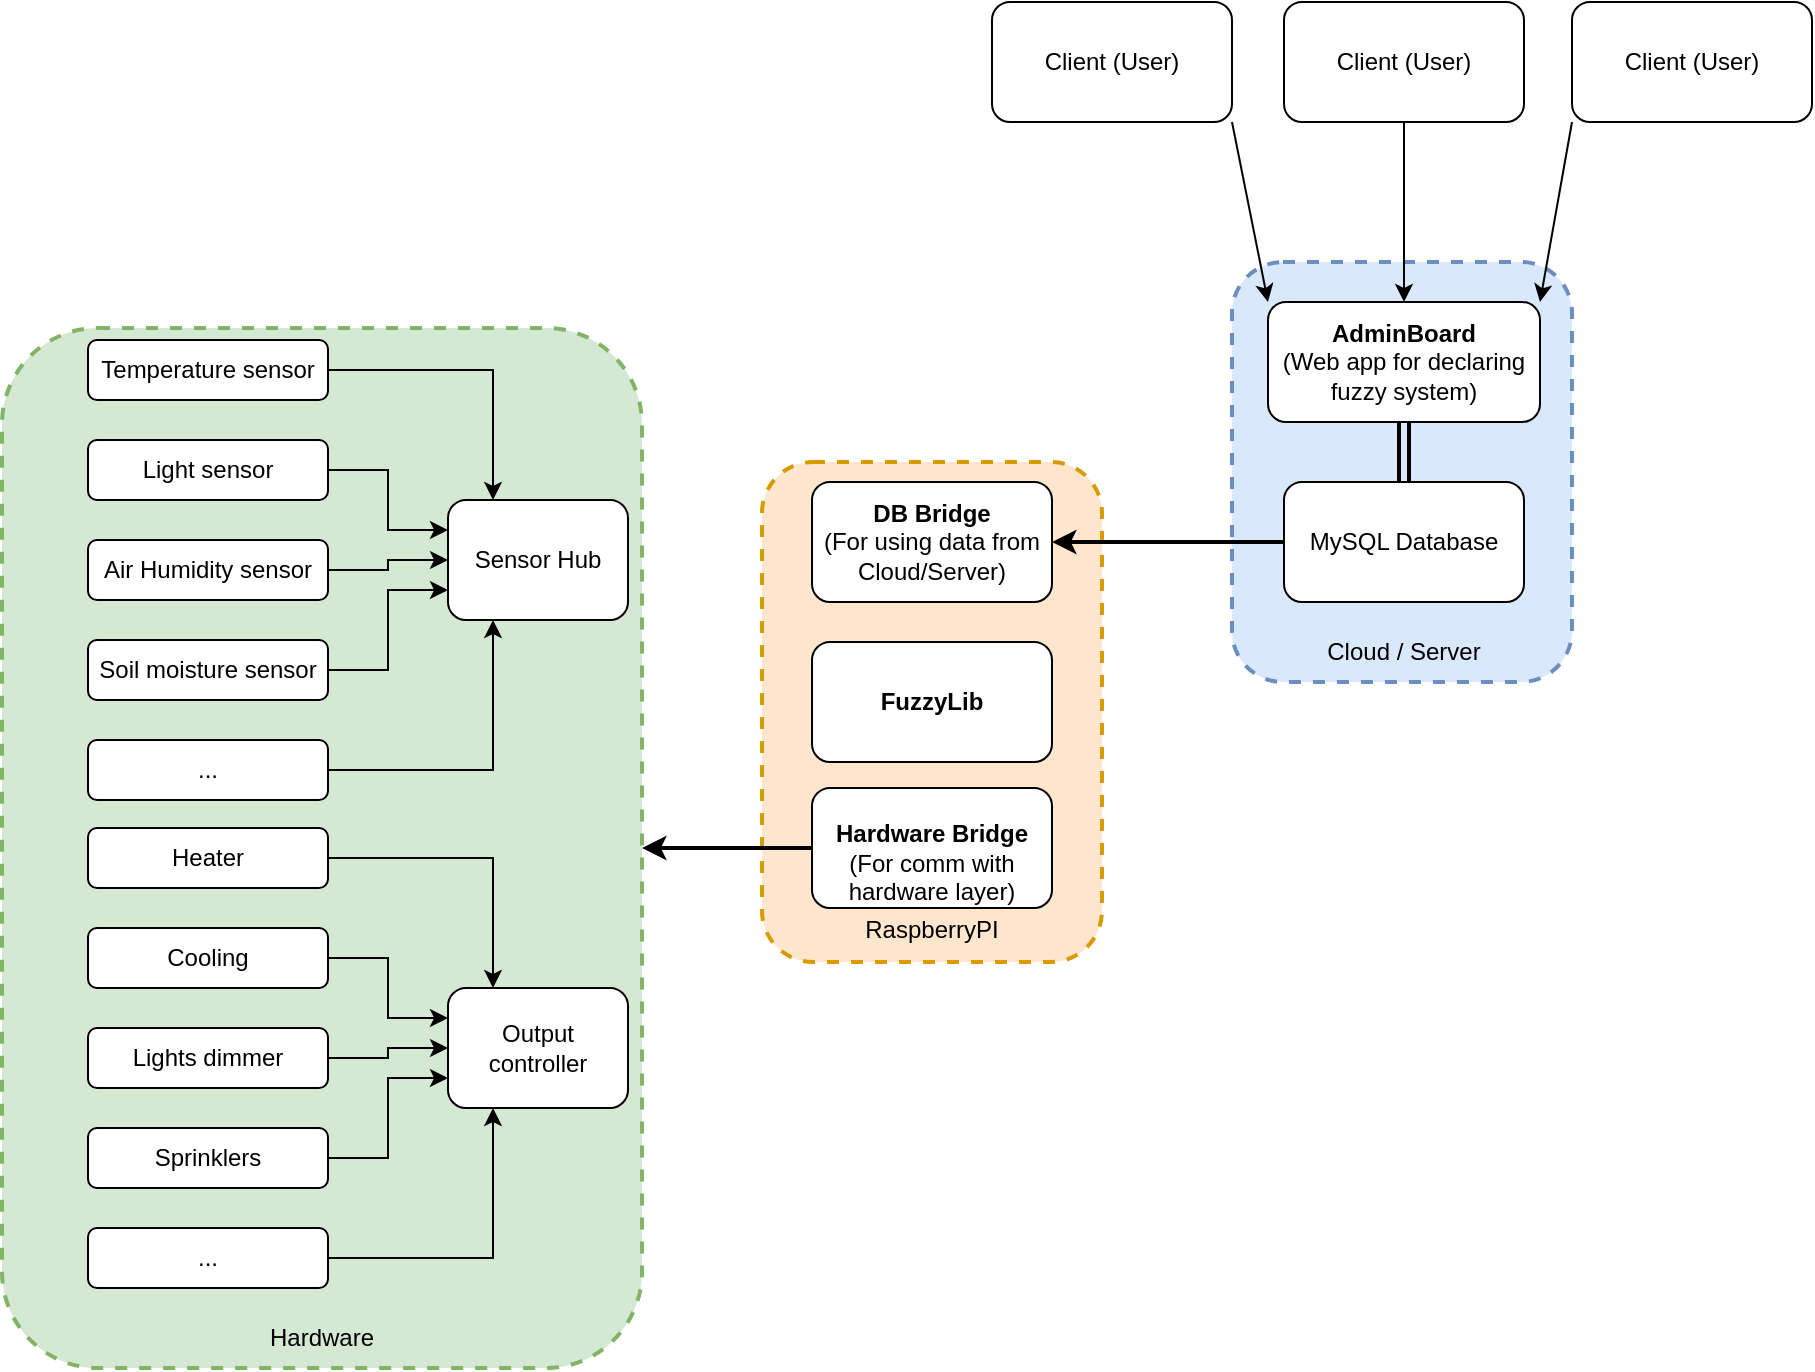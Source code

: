 <mxfile version="16.4.3" type="device"><diagram id="jy0SNZFIc3WReVAH80SJ" name="Page-1"><mxGraphModel dx="2067" dy="629" grid="1" gridSize="10" guides="1" tooltips="1" connect="1" arrows="1" fold="1" page="1" pageScale="1" pageWidth="827" pageHeight="1169" math="0" shadow="0"><root><mxCell id="0"/><mxCell id="1" parent="0"/><mxCell id="nfOJg59-UhTGjCzZ_byN-74" value="" style="rounded=1;whiteSpace=wrap;html=1;fillColor=#d5e8d4;dashed=1;strokeWidth=2;strokeColor=#82b366;" vertex="1" parent="1"><mxGeometry x="-90" y="173" width="320" height="520" as="geometry"/></mxCell><mxCell id="nfOJg59-UhTGjCzZ_byN-19" value="" style="rounded=1;whiteSpace=wrap;html=1;fillColor=#ffe6cc;dashed=1;strokeWidth=2;strokeColor=#d79b00;" vertex="1" parent="1"><mxGeometry x="290" y="240" width="170" height="250" as="geometry"/></mxCell><mxCell id="nfOJg59-UhTGjCzZ_byN-16" value="" style="rounded=1;whiteSpace=wrap;html=1;fillColor=#dae8fc;dashed=1;strokeWidth=2;strokeColor=#6c8ebf;" vertex="1" parent="1"><mxGeometry x="525" y="140" width="170" height="210" as="geometry"/></mxCell><mxCell id="nfOJg59-UhTGjCzZ_byN-3" value="" style="edgeStyle=orthogonalEdgeStyle;rounded=0;orthogonalLoop=1;jettySize=auto;html=1;shape=link;strokeWidth=2;" edge="1" parent="1" source="nfOJg59-UhTGjCzZ_byN-1" target="nfOJg59-UhTGjCzZ_byN-2"><mxGeometry relative="1" as="geometry"/></mxCell><mxCell id="nfOJg59-UhTGjCzZ_byN-1" value="&lt;div&gt;&lt;b&gt;AdminBoard&lt;/b&gt;&lt;/div&gt;&lt;div&gt;(Web app for declaring fuzzy system)&lt;br&gt;&lt;/div&gt;" style="rounded=1;whiteSpace=wrap;html=1;" vertex="1" parent="1"><mxGeometry x="543" y="160" width="136" height="60" as="geometry"/></mxCell><mxCell id="nfOJg59-UhTGjCzZ_byN-6" value="" style="edgeStyle=orthogonalEdgeStyle;rounded=0;orthogonalLoop=1;jettySize=auto;html=1;strokeWidth=2;" edge="1" parent="1" source="nfOJg59-UhTGjCzZ_byN-2" target="nfOJg59-UhTGjCzZ_byN-4"><mxGeometry relative="1" as="geometry"/></mxCell><mxCell id="nfOJg59-UhTGjCzZ_byN-2" value="MySQL Database " style="rounded=1;whiteSpace=wrap;html=1;" vertex="1" parent="1"><mxGeometry x="551" y="250" width="120" height="60" as="geometry"/></mxCell><mxCell id="nfOJg59-UhTGjCzZ_byN-4" value="&lt;div&gt;&lt;b&gt;DB Bridge&lt;br&gt;&lt;/b&gt;&lt;/div&gt;&lt;div&gt;(For using data from&lt;/div&gt;&lt;div&gt;Cloud/Server)&lt;br&gt;&lt;/div&gt;" style="rounded=1;whiteSpace=wrap;html=1;" vertex="1" parent="1"><mxGeometry x="315" y="250" width="120" height="60" as="geometry"/></mxCell><mxCell id="nfOJg59-UhTGjCzZ_byN-11" style="rounded=0;orthogonalLoop=1;jettySize=auto;html=1;exitX=1;exitY=1;exitDx=0;exitDy=0;entryX=0;entryY=0;entryDx=0;entryDy=0;strokeWidth=1;" edge="1" parent="1" source="nfOJg59-UhTGjCzZ_byN-7" target="nfOJg59-UhTGjCzZ_byN-1"><mxGeometry relative="1" as="geometry"/></mxCell><mxCell id="nfOJg59-UhTGjCzZ_byN-7" value="Client (User)" style="rounded=1;whiteSpace=wrap;html=1;" vertex="1" parent="1"><mxGeometry x="405" y="10" width="120" height="60" as="geometry"/></mxCell><mxCell id="nfOJg59-UhTGjCzZ_byN-14" style="edgeStyle=none;rounded=0;orthogonalLoop=1;jettySize=auto;html=1;exitX=0.5;exitY=1;exitDx=0;exitDy=0;entryX=0.5;entryY=0;entryDx=0;entryDy=0;strokeWidth=1;" edge="1" parent="1" source="nfOJg59-UhTGjCzZ_byN-8" target="nfOJg59-UhTGjCzZ_byN-1"><mxGeometry relative="1" as="geometry"/></mxCell><mxCell id="nfOJg59-UhTGjCzZ_byN-8" value="Client (User)" style="rounded=1;whiteSpace=wrap;html=1;" vertex="1" parent="1"><mxGeometry x="551" y="10" width="120" height="60" as="geometry"/></mxCell><mxCell id="nfOJg59-UhTGjCzZ_byN-13" style="edgeStyle=none;rounded=0;orthogonalLoop=1;jettySize=auto;html=1;exitX=0;exitY=1;exitDx=0;exitDy=0;entryX=1;entryY=0;entryDx=0;entryDy=0;strokeWidth=1;" edge="1" parent="1" source="nfOJg59-UhTGjCzZ_byN-9" target="nfOJg59-UhTGjCzZ_byN-1"><mxGeometry relative="1" as="geometry"/></mxCell><mxCell id="nfOJg59-UhTGjCzZ_byN-9" value="Client (User)" style="rounded=1;whiteSpace=wrap;html=1;" vertex="1" parent="1"><mxGeometry x="695" y="10" width="120" height="60" as="geometry"/></mxCell><mxCell id="nfOJg59-UhTGjCzZ_byN-17" value="RaspberryPI" style="text;html=1;strokeColor=none;fillColor=none;align=center;verticalAlign=middle;whiteSpace=wrap;rounded=0;dashed=1;" vertex="1" parent="1"><mxGeometry x="300" y="459" width="150" height="30" as="geometry"/></mxCell><mxCell id="nfOJg59-UhTGjCzZ_byN-18" value="&lt;b&gt;FuzzyLib&lt;/b&gt;" style="rounded=1;whiteSpace=wrap;html=1;strokeWidth=1;" vertex="1" parent="1"><mxGeometry x="315" y="330" width="120" height="60" as="geometry"/></mxCell><mxCell id="nfOJg59-UhTGjCzZ_byN-20" value="Cloud / Server" style="text;html=1;strokeColor=none;fillColor=none;align=center;verticalAlign=middle;whiteSpace=wrap;rounded=0;dashed=1;" vertex="1" parent="1"><mxGeometry x="536" y="320" width="150" height="30" as="geometry"/></mxCell><mxCell id="nfOJg59-UhTGjCzZ_byN-62" style="edgeStyle=orthogonalEdgeStyle;rounded=0;orthogonalLoop=1;jettySize=auto;html=1;exitX=1;exitY=0.5;exitDx=0;exitDy=0;entryX=0.25;entryY=0;entryDx=0;entryDy=0;fontColor=default;labelBackgroundColor=default;" edge="1" parent="1" source="nfOJg59-UhTGjCzZ_byN-63" target="nfOJg59-UhTGjCzZ_byN-72"><mxGeometry relative="1" as="geometry"/></mxCell><mxCell id="nfOJg59-UhTGjCzZ_byN-63" value="Temperature sensor" style="rounded=1;whiteSpace=wrap;html=1;labelBackgroundColor=default;" vertex="1" parent="1"><mxGeometry x="-47" y="179" width="120" height="30" as="geometry"/></mxCell><mxCell id="nfOJg59-UhTGjCzZ_byN-64" style="edgeStyle=orthogonalEdgeStyle;rounded=0;orthogonalLoop=1;jettySize=auto;html=1;entryX=0;entryY=0.25;entryDx=0;entryDy=0;fontColor=default;labelBackgroundColor=default;" edge="1" parent="1" source="nfOJg59-UhTGjCzZ_byN-65" target="nfOJg59-UhTGjCzZ_byN-72"><mxGeometry relative="1" as="geometry"/></mxCell><mxCell id="nfOJg59-UhTGjCzZ_byN-65" value="Light sensor" style="rounded=1;whiteSpace=wrap;html=1;labelBackgroundColor=default;" vertex="1" parent="1"><mxGeometry x="-47" y="229" width="120" height="30" as="geometry"/></mxCell><mxCell id="nfOJg59-UhTGjCzZ_byN-66" style="edgeStyle=orthogonalEdgeStyle;rounded=0;orthogonalLoop=1;jettySize=auto;html=1;entryX=0;entryY=0.5;entryDx=0;entryDy=0;fontColor=default;labelBackgroundColor=default;" edge="1" parent="1" source="nfOJg59-UhTGjCzZ_byN-67" target="nfOJg59-UhTGjCzZ_byN-72"><mxGeometry relative="1" as="geometry"/></mxCell><mxCell id="nfOJg59-UhTGjCzZ_byN-67" value="Air Humidity sensor" style="rounded=1;whiteSpace=wrap;html=1;labelBackgroundColor=default;" vertex="1" parent="1"><mxGeometry x="-47" y="279" width="120" height="30" as="geometry"/></mxCell><mxCell id="nfOJg59-UhTGjCzZ_byN-68" style="edgeStyle=orthogonalEdgeStyle;rounded=0;orthogonalLoop=1;jettySize=auto;html=1;entryX=0;entryY=0.75;entryDx=0;entryDy=0;fontColor=default;labelBackgroundColor=default;" edge="1" parent="1" source="nfOJg59-UhTGjCzZ_byN-69" target="nfOJg59-UhTGjCzZ_byN-72"><mxGeometry relative="1" as="geometry"/></mxCell><mxCell id="nfOJg59-UhTGjCzZ_byN-69" value="Soil moisture sensor" style="rounded=1;whiteSpace=wrap;html=1;labelBackgroundColor=default;" vertex="1" parent="1"><mxGeometry x="-47" y="329" width="120" height="30" as="geometry"/></mxCell><mxCell id="nfOJg59-UhTGjCzZ_byN-70" style="edgeStyle=orthogonalEdgeStyle;rounded=0;orthogonalLoop=1;jettySize=auto;html=1;entryX=0.25;entryY=1;entryDx=0;entryDy=0;fontColor=default;labelBackgroundColor=default;" edge="1" parent="1" source="nfOJg59-UhTGjCzZ_byN-71" target="nfOJg59-UhTGjCzZ_byN-72"><mxGeometry relative="1" as="geometry"/></mxCell><mxCell id="nfOJg59-UhTGjCzZ_byN-71" value="..." style="rounded=1;whiteSpace=wrap;html=1;labelBackgroundColor=default;" vertex="1" parent="1"><mxGeometry x="-47" y="379" width="120" height="30" as="geometry"/></mxCell><mxCell id="nfOJg59-UhTGjCzZ_byN-72" value="Sensor Hub" style="rounded=1;whiteSpace=wrap;html=1;labelBackgroundColor=default;" vertex="1" parent="1"><mxGeometry x="133" y="259" width="90" height="60" as="geometry"/></mxCell><mxCell id="nfOJg59-UhTGjCzZ_byN-75" style="edgeStyle=orthogonalEdgeStyle;rounded=0;orthogonalLoop=1;jettySize=auto;html=1;exitX=1;exitY=0.5;exitDx=0;exitDy=0;entryX=0.25;entryY=0;entryDx=0;entryDy=0;fontColor=default;labelBackgroundColor=default;" edge="1" parent="1" source="nfOJg59-UhTGjCzZ_byN-76" target="nfOJg59-UhTGjCzZ_byN-85"><mxGeometry relative="1" as="geometry"/></mxCell><mxCell id="nfOJg59-UhTGjCzZ_byN-76" value="Heater" style="rounded=1;whiteSpace=wrap;html=1;labelBackgroundColor=default;" vertex="1" parent="1"><mxGeometry x="-47" y="423" width="120" height="30" as="geometry"/></mxCell><mxCell id="nfOJg59-UhTGjCzZ_byN-77" style="edgeStyle=orthogonalEdgeStyle;rounded=0;orthogonalLoop=1;jettySize=auto;html=1;entryX=0;entryY=0.25;entryDx=0;entryDy=0;fontColor=default;labelBackgroundColor=default;" edge="1" parent="1" source="nfOJg59-UhTGjCzZ_byN-78" target="nfOJg59-UhTGjCzZ_byN-85"><mxGeometry relative="1" as="geometry"/></mxCell><mxCell id="nfOJg59-UhTGjCzZ_byN-78" value="Cooling" style="rounded=1;whiteSpace=wrap;html=1;labelBackgroundColor=default;" vertex="1" parent="1"><mxGeometry x="-47" y="473" width="120" height="30" as="geometry"/></mxCell><mxCell id="nfOJg59-UhTGjCzZ_byN-79" style="edgeStyle=orthogonalEdgeStyle;rounded=0;orthogonalLoop=1;jettySize=auto;html=1;entryX=0;entryY=0.5;entryDx=0;entryDy=0;fontColor=default;labelBackgroundColor=default;" edge="1" parent="1" source="nfOJg59-UhTGjCzZ_byN-80" target="nfOJg59-UhTGjCzZ_byN-85"><mxGeometry relative="1" as="geometry"/></mxCell><mxCell id="nfOJg59-UhTGjCzZ_byN-80" value="&lt;span&gt;Lights dimmer&lt;/span&gt;" style="rounded=1;whiteSpace=wrap;html=1;labelBackgroundColor=default;" vertex="1" parent="1"><mxGeometry x="-47" y="523" width="120" height="30" as="geometry"/></mxCell><mxCell id="nfOJg59-UhTGjCzZ_byN-81" style="edgeStyle=orthogonalEdgeStyle;rounded=0;orthogonalLoop=1;jettySize=auto;html=1;entryX=0;entryY=0.75;entryDx=0;entryDy=0;fontColor=default;labelBackgroundColor=default;" edge="1" parent="1" source="nfOJg59-UhTGjCzZ_byN-82" target="nfOJg59-UhTGjCzZ_byN-85"><mxGeometry relative="1" as="geometry"/></mxCell><mxCell id="nfOJg59-UhTGjCzZ_byN-82" value="Sprinklers" style="rounded=1;whiteSpace=wrap;html=1;labelBackgroundColor=default;" vertex="1" parent="1"><mxGeometry x="-47" y="573" width="120" height="30" as="geometry"/></mxCell><mxCell id="nfOJg59-UhTGjCzZ_byN-83" style="edgeStyle=orthogonalEdgeStyle;rounded=0;orthogonalLoop=1;jettySize=auto;html=1;entryX=0.25;entryY=1;entryDx=0;entryDy=0;fontColor=default;labelBackgroundColor=default;" edge="1" parent="1" source="nfOJg59-UhTGjCzZ_byN-84" target="nfOJg59-UhTGjCzZ_byN-85"><mxGeometry relative="1" as="geometry"/></mxCell><mxCell id="nfOJg59-UhTGjCzZ_byN-84" value="..." style="rounded=1;whiteSpace=wrap;html=1;labelBackgroundColor=default;" vertex="1" parent="1"><mxGeometry x="-47" y="623" width="120" height="30" as="geometry"/></mxCell><mxCell id="nfOJg59-UhTGjCzZ_byN-85" value="Output controller" style="rounded=1;whiteSpace=wrap;html=1;labelBackgroundColor=default;" vertex="1" parent="1"><mxGeometry x="133" y="503" width="90" height="60" as="geometry"/></mxCell><mxCell id="nfOJg59-UhTGjCzZ_byN-87" value="Hardware" style="text;html=1;strokeColor=none;fillColor=none;align=center;verticalAlign=middle;whiteSpace=wrap;rounded=0;dashed=1;" vertex="1" parent="1"><mxGeometry x="-5" y="663" width="150" height="30" as="geometry"/></mxCell><mxCell id="nfOJg59-UhTGjCzZ_byN-91" style="edgeStyle=none;rounded=0;orthogonalLoop=1;jettySize=auto;html=1;exitX=0;exitY=0.5;exitDx=0;exitDy=0;entryX=1;entryY=0.5;entryDx=0;entryDy=0;strokeWidth=2;" edge="1" parent="1" source="nfOJg59-UhTGjCzZ_byN-89" target="nfOJg59-UhTGjCzZ_byN-74"><mxGeometry relative="1" as="geometry"/></mxCell><mxCell id="nfOJg59-UhTGjCzZ_byN-89" value="&lt;div&gt;&lt;br&gt;&lt;/div&gt;&lt;div&gt;&lt;b&gt;Hardware Bridge&lt;/b&gt;&lt;br&gt;&lt;/div&gt;&lt;div&gt;(For comm with hardware layer)&lt;br&gt;&lt;b&gt;&lt;/b&gt;&lt;/div&gt;" style="rounded=1;whiteSpace=wrap;html=1;strokeWidth=1;" vertex="1" parent="1"><mxGeometry x="315" y="403" width="120" height="60" as="geometry"/></mxCell></root></mxGraphModel></diagram></mxfile>